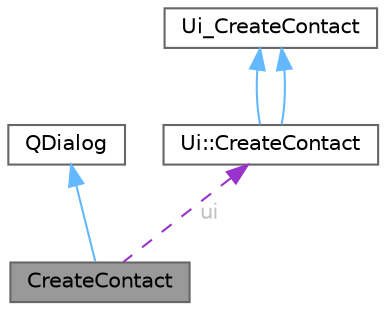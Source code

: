 digraph "CreateContact"
{
 // LATEX_PDF_SIZE
  bgcolor="transparent";
  edge [fontname=Helvetica,fontsize=10,labelfontname=Helvetica,labelfontsize=10];
  node [fontname=Helvetica,fontsize=10,shape=box,height=0.2,width=0.4];
  Node1 [id="Node000001",label="CreateContact",height=0.2,width=0.4,color="gray40", fillcolor="grey60", style="filled", fontcolor="black",tooltip="Deklaracja klasy, pozwalającej na utworzenie nowego kontaktu."];
  Node2 -> Node1 [id="edge1_Node000001_Node000002",dir="back",color="steelblue1",style="solid",tooltip=" "];
  Node2 [id="Node000002",label="QDialog",height=0.2,width=0.4,color="gray40", fillcolor="white", style="filled",tooltip=" "];
  Node3 -> Node1 [id="edge2_Node000001_Node000003",dir="back",color="darkorchid3",style="dashed",tooltip=" ",label=" ui",fontcolor="grey" ];
  Node3 [id="Node000003",label="Ui::CreateContact",height=0.2,width=0.4,color="gray40", fillcolor="white", style="filled",URL="$classUi_1_1CreateContact.html",tooltip=" "];
  Node4 -> Node3 [id="edge3_Node000003_Node000004",dir="back",color="steelblue1",style="solid",tooltip=" "];
  Node4 [id="Node000004",label="Ui_CreateContact",height=0.2,width=0.4,color="gray40", fillcolor="white", style="filled",URL="$classUi__CreateContact.html",tooltip=" "];
  Node4 -> Node3 [id="edge4_Node000003_Node000004",dir="back",color="steelblue1",style="solid",tooltip=" "];
}
